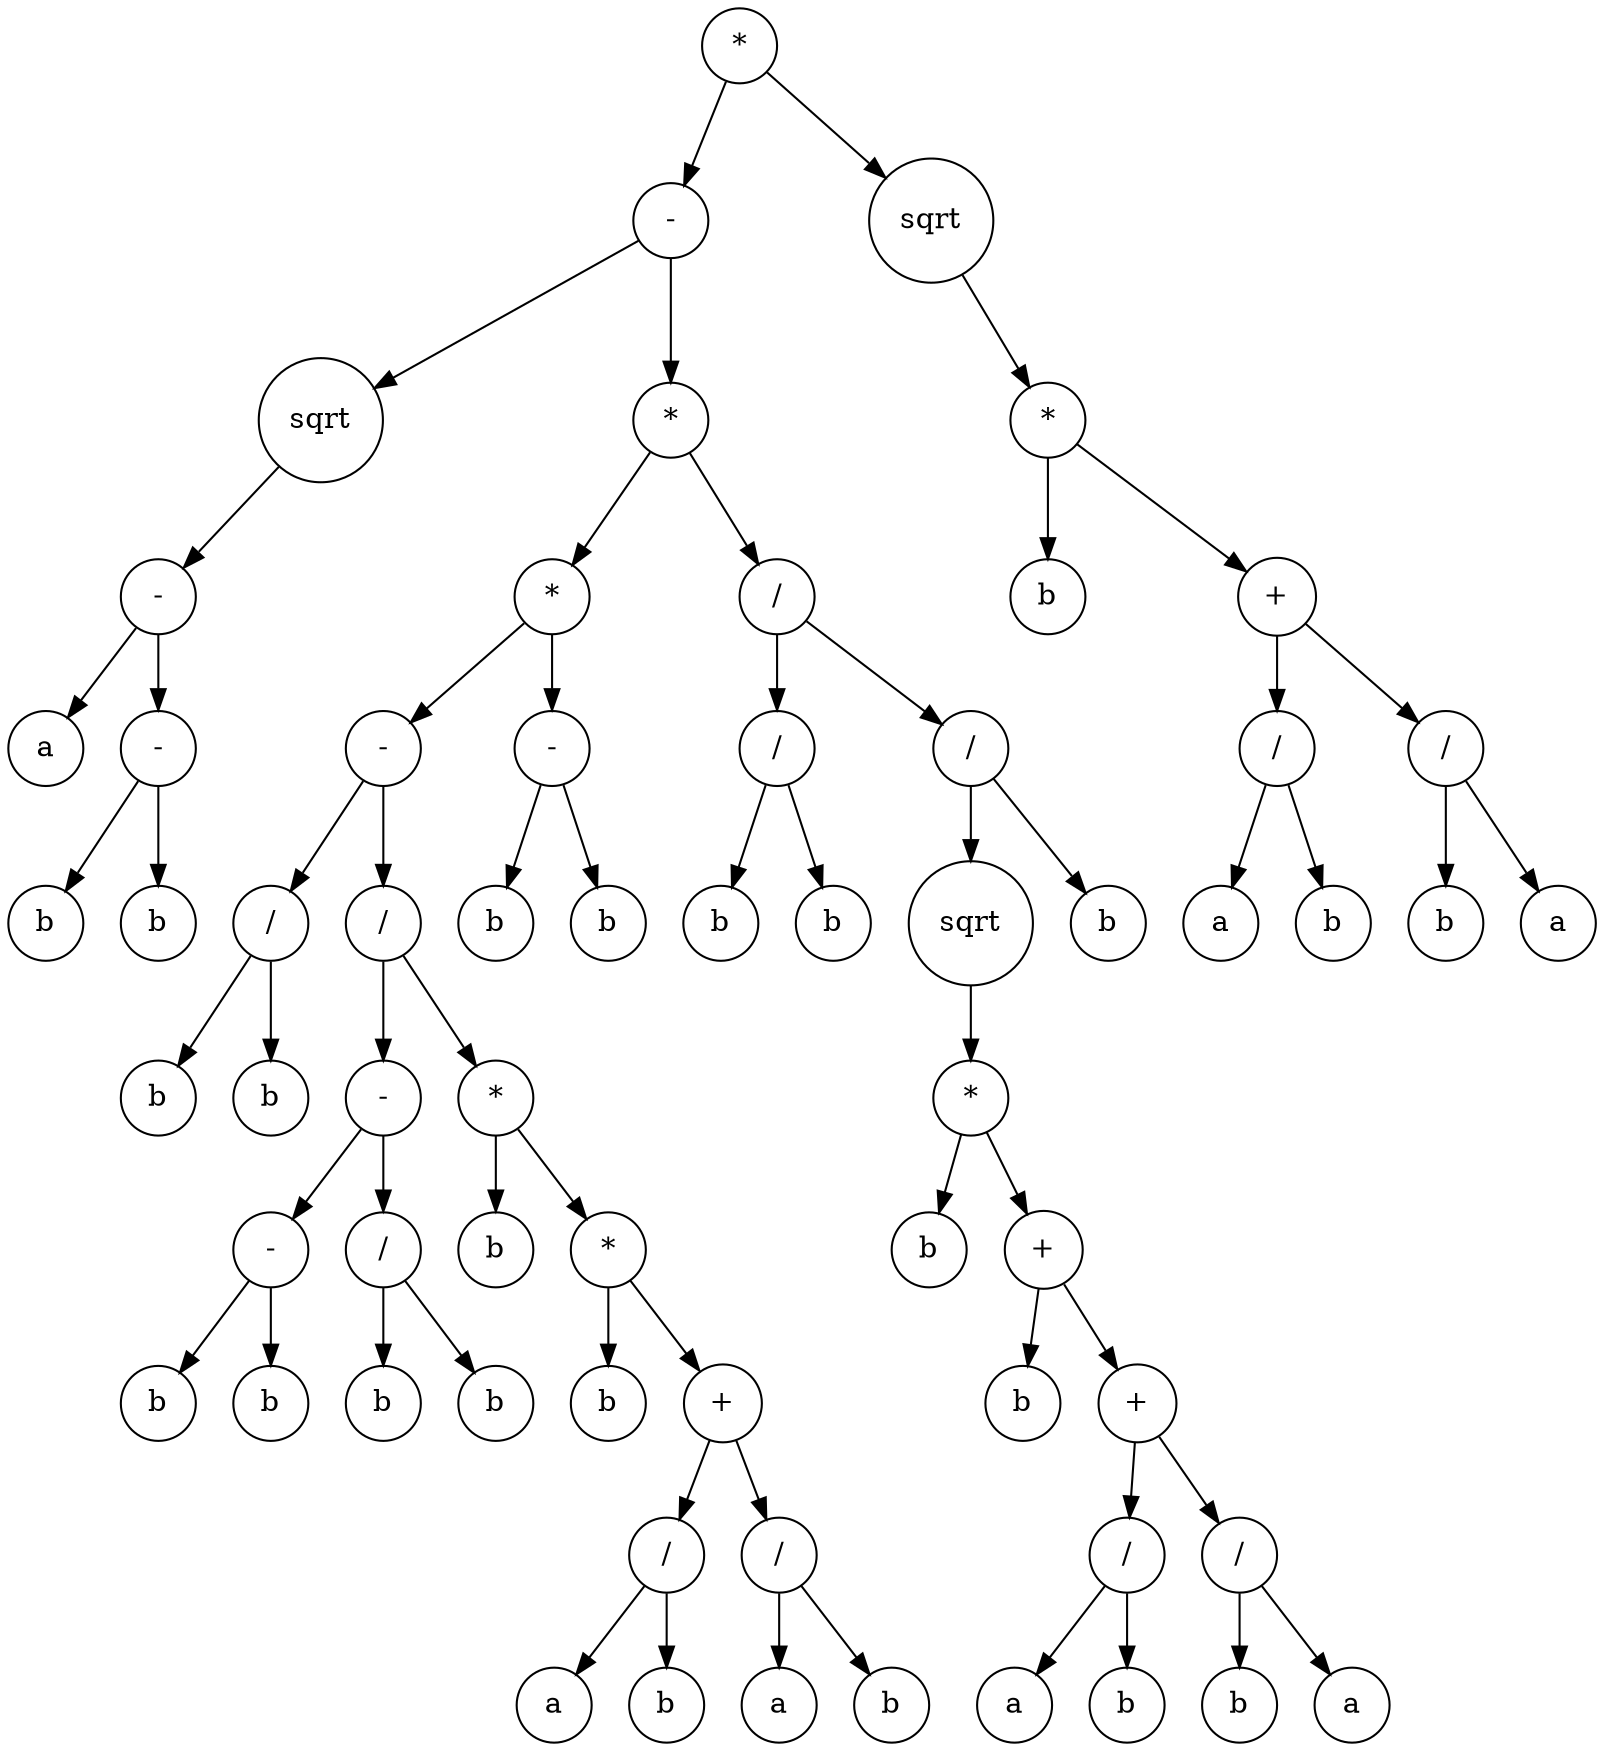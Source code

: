 digraph g {
graph [ordering=out];
node [shape=circle];
n[label = "*"];
n0[label = "-"];
n00[label = "sqrt"];
n000[label = "-"];
n0000[label = "a"];
n000 -> n0000;
n0001[label = "-"];
n00010[label = "b"];
n0001 -> n00010;
n00011[label = "b"];
n0001 -> n00011;
n000 -> n0001;
n00 -> n000;
n0 -> n00;
n01[label = "*"];
n010[label = "*"];
n0100[label = "-"];
n01000[label = "/"];
n010000[label = "b"];
n01000 -> n010000;
n010001[label = "b"];
n01000 -> n010001;
n0100 -> n01000;
n01001[label = "/"];
n010010[label = "-"];
n0100100[label = "-"];
n01001000[label = "b"];
n0100100 -> n01001000;
n01001001[label = "b"];
n0100100 -> n01001001;
n010010 -> n0100100;
n0100101[label = "/"];
n01001010[label = "b"];
n0100101 -> n01001010;
n01001011[label = "b"];
n0100101 -> n01001011;
n010010 -> n0100101;
n01001 -> n010010;
n010011[label = "*"];
n0100110[label = "b"];
n010011 -> n0100110;
n0100111[label = "*"];
n01001110[label = "b"];
n0100111 -> n01001110;
n01001111[label = "+"];
n010011110[label = "/"];
n0100111100[label = "a"];
n010011110 -> n0100111100;
n0100111101[label = "b"];
n010011110 -> n0100111101;
n01001111 -> n010011110;
n010011111[label = "/"];
n0100111110[label = "a"];
n010011111 -> n0100111110;
n0100111111[label = "b"];
n010011111 -> n0100111111;
n01001111 -> n010011111;
n0100111 -> n01001111;
n010011 -> n0100111;
n01001 -> n010011;
n0100 -> n01001;
n010 -> n0100;
n0101[label = "-"];
n01010[label = "b"];
n0101 -> n01010;
n01011[label = "b"];
n0101 -> n01011;
n010 -> n0101;
n01 -> n010;
n011[label = "/"];
n0110[label = "/"];
n01100[label = "b"];
n0110 -> n01100;
n01101[label = "b"];
n0110 -> n01101;
n011 -> n0110;
n0111[label = "/"];
n01110[label = "sqrt"];
n011100[label = "*"];
n0111000[label = "b"];
n011100 -> n0111000;
n0111001[label = "+"];
n01110010[label = "b"];
n0111001 -> n01110010;
n01110011[label = "+"];
n011100110[label = "/"];
n0111001100[label = "a"];
n011100110 -> n0111001100;
n0111001101[label = "b"];
n011100110 -> n0111001101;
n01110011 -> n011100110;
n011100111[label = "/"];
n0111001110[label = "b"];
n011100111 -> n0111001110;
n0111001111[label = "a"];
n011100111 -> n0111001111;
n01110011 -> n011100111;
n0111001 -> n01110011;
n011100 -> n0111001;
n01110 -> n011100;
n0111 -> n01110;
n01111[label = "b"];
n0111 -> n01111;
n011 -> n0111;
n01 -> n011;
n0 -> n01;
n -> n0;
n1[label = "sqrt"];
n10[label = "*"];
n100[label = "b"];
n10 -> n100;
n101[label = "+"];
n1010[label = "/"];
n10100[label = "a"];
n1010 -> n10100;
n10101[label = "b"];
n1010 -> n10101;
n101 -> n1010;
n1011[label = "/"];
n10110[label = "b"];
n1011 -> n10110;
n10111[label = "a"];
n1011 -> n10111;
n101 -> n1011;
n10 -> n101;
n1 -> n10;
n -> n1;
}
